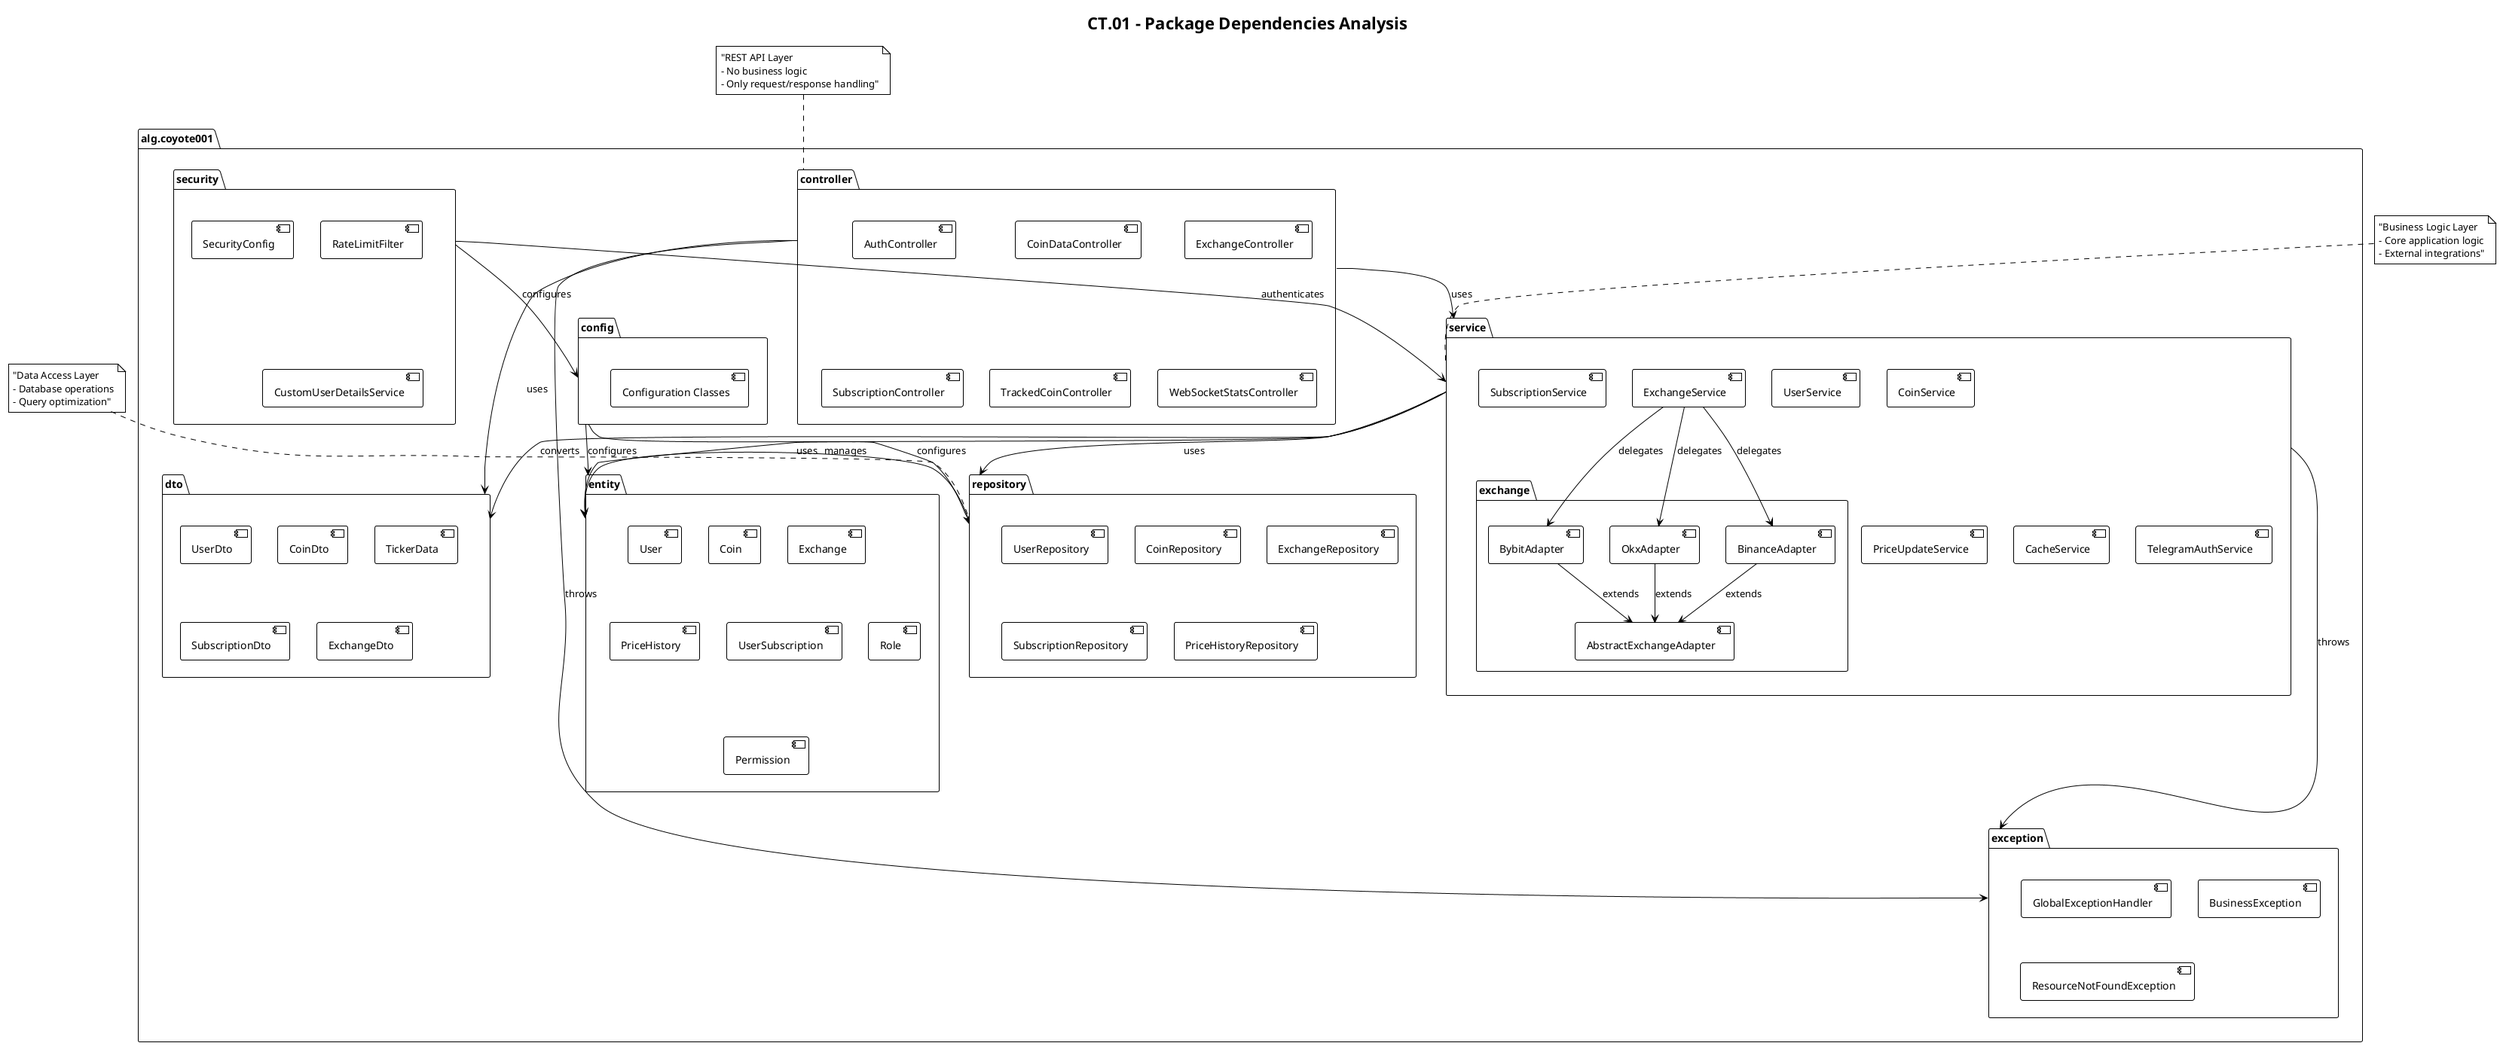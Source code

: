 @startuml
!theme plain
title CT.01 - Package Dependencies Analysis

package "alg.coyote001" {
  package "controller" as ctrl {
    [AuthController]
    [CoinDataController] 
    [ExchangeController]
    [SubscriptionController]
    [TrackedCoinController]
    [WebSocketStatsController]
  }
  
  package "service" as svc {
    [UserService]
    [CoinService]
    [ExchangeService]
    [SubscriptionService]
    [PriceUpdateService]
    [CacheService]
    [TelegramAuthService]
    
    package "exchange" {
      [AbstractExchangeAdapter]
      [BinanceAdapter]
      [BybitAdapter]
      [OkxAdapter]
    }
  }
  
  package "repository" as repo {
    [UserRepository]
    [CoinRepository] 
    [ExchangeRepository]
    [SubscriptionRepository]
    [PriceHistoryRepository]
  }
  
  package "entity" as ent {
    [User]
    [Coin]
    [Exchange]
    [PriceHistory]
    [UserSubscription]
    [Role]
    [Permission]
  }
  
  package "dto" as dto {
    [UserDto]
    [CoinDto] 
    [TickerData]
    [SubscriptionDto]
    [ExchangeDto]
  }
  
  package "security" as sec {
    [SecurityConfig]
    [RateLimitFilter]
    [CustomUserDetailsService]
  }
  
  package "config" as cfg {
    [Configuration Classes]
  }
  
  package "exception" as exc {
    [GlobalExceptionHandler]
    [BusinessException]
    [ResourceNotFoundException]
  }
}

' Dependencies between packages
ctrl --> svc : uses
ctrl --> dto : uses
ctrl --> exc : throws

svc --> repo : uses
svc --> ent : uses
svc --> dto : converts
svc --> exc : throws

repo --> ent : manages

sec --> svc : authenticates
sec --> cfg : configures

cfg --> ent : configures
cfg --> repo : configures

' Specific important dependencies
[ExchangeService] --> [BinanceAdapter] : delegates
[ExchangeService] --> [BybitAdapter] : delegates  
[ExchangeService] --> [OkxAdapter] : delegates

[BinanceAdapter] --> [AbstractExchangeAdapter] : extends
[BybitAdapter] --> [AbstractExchangeAdapter] : extends
[OkxAdapter] --> [AbstractExchangeAdapter] : extends

note top of ctrl : "REST API Layer\n- No business logic\n- Only request/response handling"
note top of svc : "Business Logic Layer\n- Core application logic\n- External integrations"
note top of repo : "Data Access Layer\n- Database operations\n- Query optimization"

@enduml 